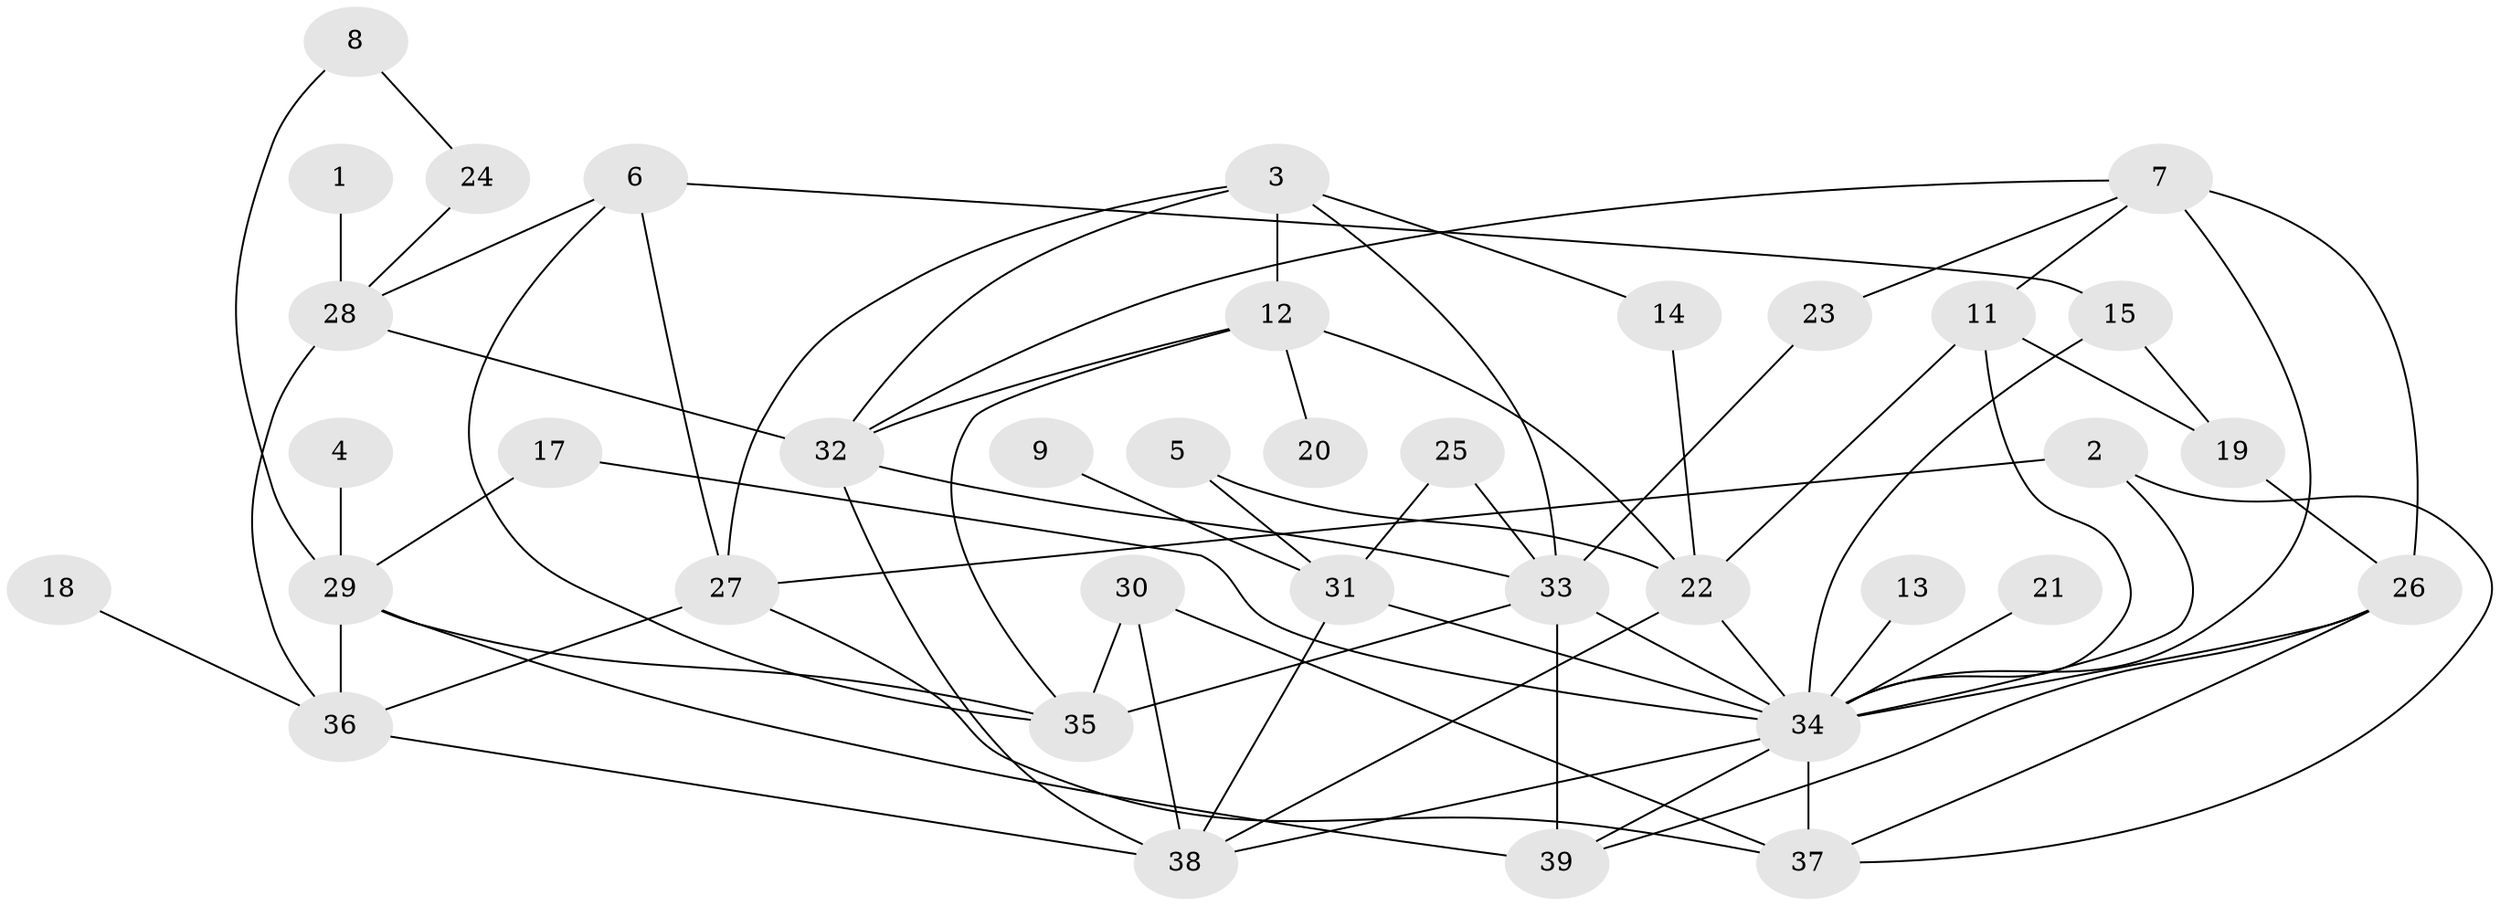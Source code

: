 // original degree distribution, {6: 0.06493506493506493, 4: 0.11688311688311688, 1: 0.15584415584415584, 3: 0.24675324675324675, 2: 0.2597402597402597, 5: 0.09090909090909091, 8: 0.012987012987012988, 0: 0.025974025974025976, 9: 0.012987012987012988, 7: 0.012987012987012988}
// Generated by graph-tools (version 1.1) at 2025/25/03/09/25 03:25:13]
// undirected, 37 vertices, 70 edges
graph export_dot {
graph [start="1"]
  node [color=gray90,style=filled];
  1;
  2;
  3;
  4;
  5;
  6;
  7;
  8;
  9;
  11;
  12;
  13;
  14;
  15;
  17;
  18;
  19;
  20;
  21;
  22;
  23;
  24;
  25;
  26;
  27;
  28;
  29;
  30;
  31;
  32;
  33;
  34;
  35;
  36;
  37;
  38;
  39;
  1 -- 28 [weight=1.0];
  2 -- 27 [weight=1.0];
  2 -- 34 [weight=1.0];
  2 -- 37 [weight=1.0];
  3 -- 12 [weight=1.0];
  3 -- 14 [weight=1.0];
  3 -- 27 [weight=1.0];
  3 -- 32 [weight=2.0];
  3 -- 33 [weight=2.0];
  4 -- 29 [weight=1.0];
  5 -- 22 [weight=1.0];
  5 -- 31 [weight=1.0];
  6 -- 15 [weight=1.0];
  6 -- 27 [weight=1.0];
  6 -- 28 [weight=1.0];
  6 -- 35 [weight=1.0];
  7 -- 11 [weight=1.0];
  7 -- 23 [weight=1.0];
  7 -- 26 [weight=1.0];
  7 -- 32 [weight=1.0];
  7 -- 34 [weight=2.0];
  8 -- 24 [weight=1.0];
  8 -- 29 [weight=1.0];
  9 -- 31 [weight=1.0];
  11 -- 19 [weight=1.0];
  11 -- 22 [weight=1.0];
  11 -- 34 [weight=1.0];
  12 -- 20 [weight=1.0];
  12 -- 22 [weight=1.0];
  12 -- 32 [weight=1.0];
  12 -- 35 [weight=1.0];
  13 -- 34 [weight=1.0];
  14 -- 22 [weight=1.0];
  15 -- 19 [weight=1.0];
  15 -- 34 [weight=2.0];
  17 -- 29 [weight=1.0];
  17 -- 34 [weight=1.0];
  18 -- 36 [weight=1.0];
  19 -- 26 [weight=1.0];
  21 -- 34 [weight=1.0];
  22 -- 34 [weight=1.0];
  22 -- 38 [weight=1.0];
  23 -- 33 [weight=1.0];
  24 -- 28 [weight=1.0];
  25 -- 31 [weight=1.0];
  25 -- 33 [weight=1.0];
  26 -- 34 [weight=1.0];
  26 -- 37 [weight=1.0];
  26 -- 39 [weight=1.0];
  27 -- 36 [weight=1.0];
  27 -- 37 [weight=1.0];
  28 -- 32 [weight=1.0];
  28 -- 36 [weight=1.0];
  29 -- 35 [weight=1.0];
  29 -- 36 [weight=1.0];
  29 -- 39 [weight=1.0];
  30 -- 35 [weight=1.0];
  30 -- 37 [weight=1.0];
  30 -- 38 [weight=1.0];
  31 -- 34 [weight=1.0];
  31 -- 38 [weight=1.0];
  32 -- 33 [weight=1.0];
  32 -- 38 [weight=2.0];
  33 -- 34 [weight=1.0];
  33 -- 35 [weight=2.0];
  33 -- 39 [weight=2.0];
  34 -- 37 [weight=1.0];
  34 -- 38 [weight=1.0];
  34 -- 39 [weight=1.0];
  36 -- 38 [weight=1.0];
}
